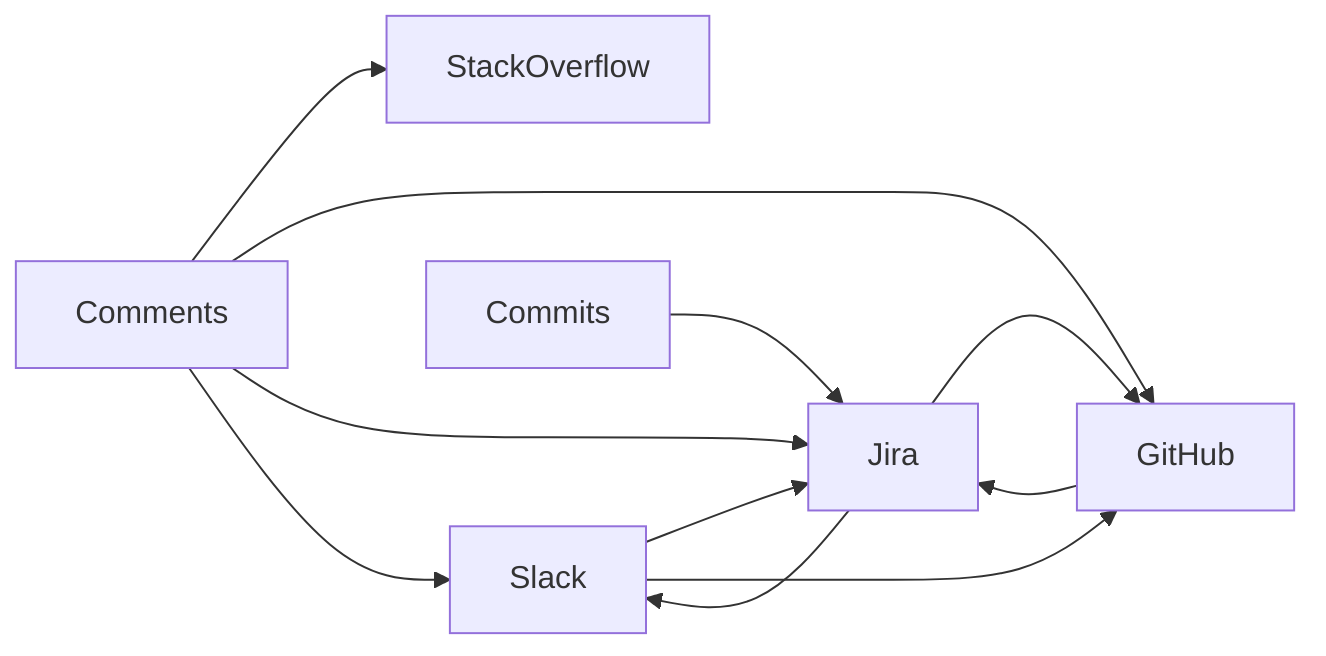flowchart LR
    Slack --> Jira
    Jira --> Slack
    GitHub --> Jira
    Comments --> StackOverflow
    Comments --> GitHub
    Comments --> Jira
    Slack --> GitHub
    Comments --> Slack
    Commits --> Jira
    Jira --> GitHub